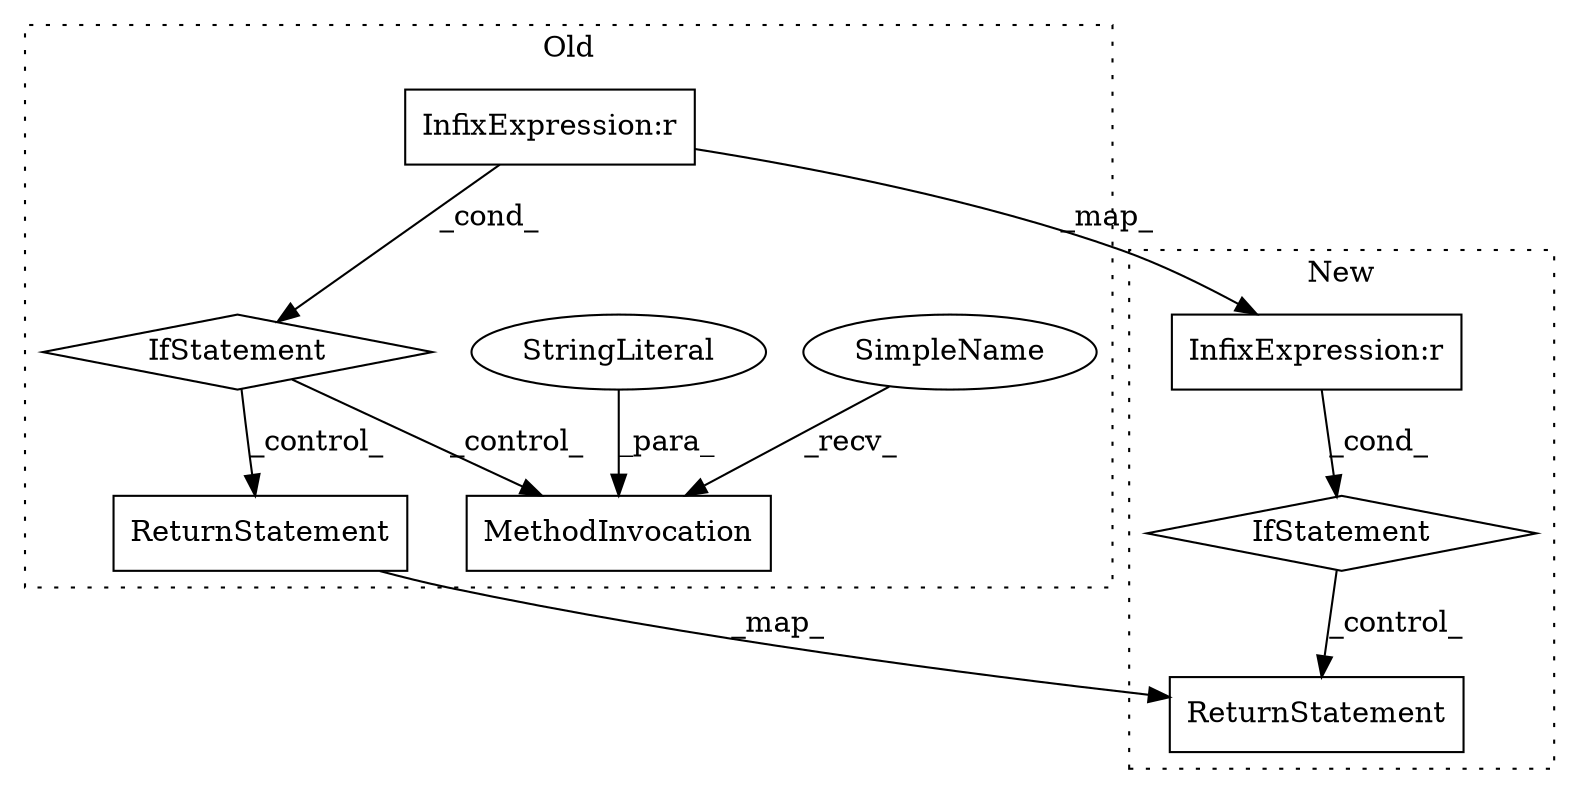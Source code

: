 digraph G {
subgraph cluster0 {
2 [label="IfStatement" a="25" s="-1,-1" l="0,0" shape="diamond"];
3 [label="MethodInvocation" a="32" s="-1,-1" l="0,0" shape="box"];
4 [label="ReturnStatement" a="41" s="-1" l="0" shape="box"];
6 [label="SimpleName" a="42" s="-1" l="0" shape="ellipse"];
7 [label="StringLiteral" a="45" s="-1" l="0" shape="ellipse"];
9 [label="InfixExpression:r" a="27" s="-1" l="0" shape="box"];
label = "Old";
style="dotted";
}
subgraph cluster1 {
1 [label="IfStatement" a="25" s="-1,-1" l="0,0" shape="diamond"];
5 [label="ReturnStatement" a="41" s="-1" l="0" shape="box"];
8 [label="InfixExpression:r" a="27" s="-1" l="0" shape="box"];
label = "New";
style="dotted";
}
1 -> 5 [label="_control_"];
2 -> 4 [label="_control_"];
2 -> 3 [label="_control_"];
4 -> 5 [label="_map_"];
6 -> 3 [label="_recv_"];
7 -> 3 [label="_para_"];
8 -> 1 [label="_cond_"];
9 -> 2 [label="_cond_"];
9 -> 8 [label="_map_"];
}